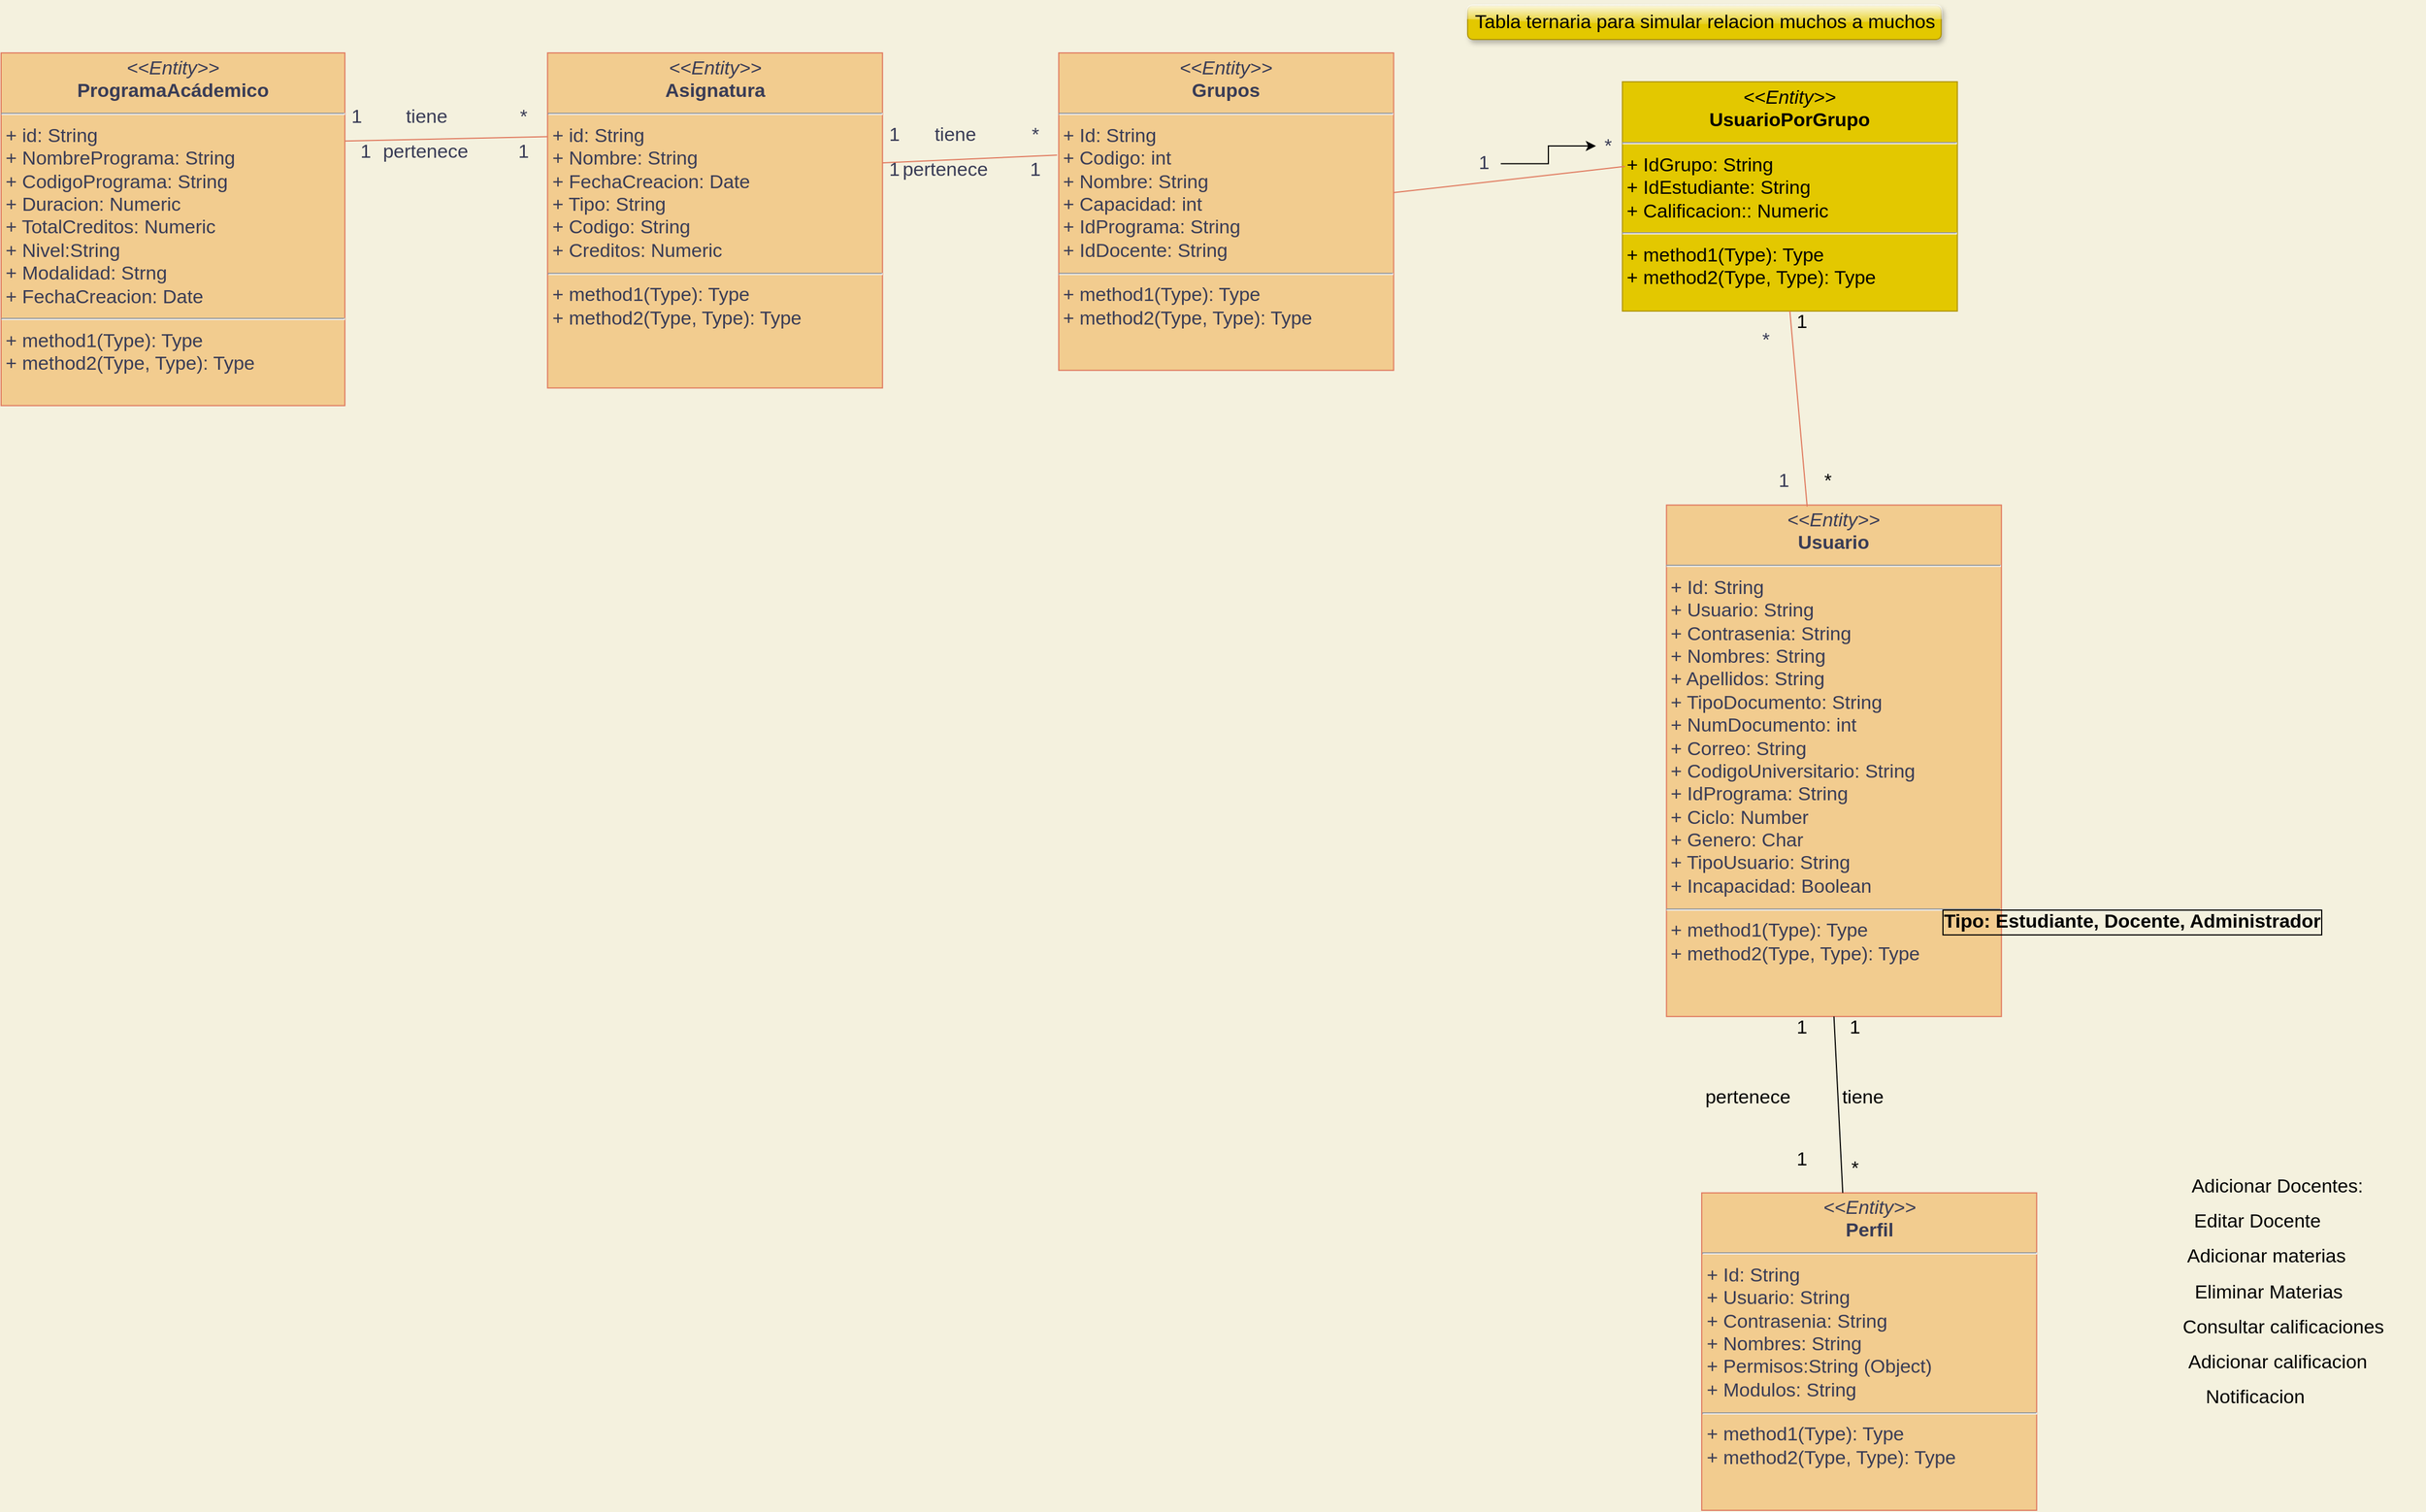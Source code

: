<mxfile>
    <diagram id="lKOiRMlYlnAecIGtzMKI" name="Página-1">
        <mxGraphModel dx="1980" dy="1150" grid="1" gridSize="10" guides="1" tooltips="1" connect="1" arrows="1" fold="1" page="1" pageScale="1" pageWidth="1169" pageHeight="827" background="#F4F1DE" math="0" shadow="0">
            <root>
                <mxCell id="0"/>
                <mxCell id="1" parent="0"/>
                <mxCell id="294" value="" style="group;fontSize=17;" vertex="1" connectable="0" parent="1">
                    <mxGeometry x="160" y="80" width="2150" height="1330" as="geometry"/>
                </mxCell>
                <mxCell id="17" value="&lt;p style=&quot;margin: 4px 0px 0px; text-align: center; font-size: 17px;&quot;&gt;&lt;i style=&quot;font-size: 17px;&quot;&gt;&amp;lt;&amp;lt;Entity&amp;gt;&amp;gt;&lt;/i&gt;&lt;br style=&quot;font-size: 17px;&quot;&gt;&lt;b style=&quot;font-size: 17px;&quot;&gt;Perfil&lt;/b&gt;&lt;/p&gt;&lt;hr style=&quot;font-size: 17px;&quot;&gt;&lt;p style=&quot;margin: 0px 0px 0px 4px; font-size: 17px;&quot;&gt;&lt;span style=&quot;text-align: center; font-size: 17px;&quot;&gt;+ Id: String&lt;/span&gt;&lt;br style=&quot;text-align: center; font-size: 17px;&quot;&gt;&lt;span style=&quot;text-align: center; font-size: 17px;&quot;&gt;+ Usuario: String&lt;/span&gt;&lt;br style=&quot;text-align: center; font-size: 17px;&quot;&gt;&lt;span style=&quot;text-align: center; font-size: 17px;&quot;&gt;+ Contrasenia: String&lt;/span&gt;&lt;br style=&quot;text-align: center; font-size: 17px;&quot;&gt;&lt;span style=&quot;text-align: center; font-size: 17px;&quot;&gt;+ Nombres: String&lt;/span&gt;&lt;/p&gt;&lt;p style=&quot;margin: 0px 0px 0px 4px; font-size: 17px;&quot;&gt;&lt;span style=&quot;text-align: center; font-size: 17px;&quot;&gt;+ Permisos:String (Object)&lt;/span&gt;&lt;/p&gt;&lt;p style=&quot;margin: 0px 0px 0px 4px; font-size: 17px;&quot;&gt;&lt;span style=&quot;text-align: center; font-size: 17px;&quot;&gt;+ Modulos: String&lt;/span&gt;&lt;/p&gt;&lt;hr style=&quot;font-size: 17px;&quot;&gt;&lt;p style=&quot;margin: 0px 0px 0px 4px; font-size: 17px;&quot;&gt;+ method1(Type): Type&lt;br style=&quot;font-size: 17px;&quot;&gt;+ method2(Type, Type): Type&lt;/p&gt;" style="verticalAlign=top;align=left;overflow=fill;fontSize=17;fontFamily=Helvetica;html=1;fillColor=#F2CC8F;strokeColor=#E07A5F;fontColor=#393C56;" parent="294" vertex="1">
                    <mxGeometry x="1508.545" y="1058.353" width="297.091" height="281.647" as="geometry"/>
                </mxCell>
                <mxCell id="18" value="&lt;p style=&quot;margin: 4px 0px 0px; text-align: center; font-size: 17px;&quot;&gt;&lt;i style=&quot;font-size: 17px;&quot;&gt;&amp;lt;&amp;lt;Entity&amp;gt;&amp;gt;&lt;/i&gt;&lt;br style=&quot;font-size: 17px;&quot;&gt;&lt;b style=&quot;font-size: 17px;&quot;&gt;Usuario&lt;/b&gt;&lt;/p&gt;&lt;hr style=&quot;font-size: 17px;&quot;&gt;&lt;p style=&quot;margin: 0px 0px 0px 4px; font-size: 17px;&quot;&gt;&lt;span style=&quot;text-align: center; font-size: 17px;&quot;&gt;+ Id: String&lt;/span&gt;&lt;br style=&quot;text-align: center; font-size: 17px;&quot;&gt;&lt;span style=&quot;text-align: center; font-size: 17px;&quot;&gt;+ Usuario: String&lt;/span&gt;&lt;br style=&quot;text-align: center; font-size: 17px;&quot;&gt;&lt;span style=&quot;text-align: center; font-size: 17px;&quot;&gt;+ Contrasenia: String&lt;/span&gt;&lt;br style=&quot;text-align: center; font-size: 17px;&quot;&gt;&lt;span style=&quot;text-align: center; font-size: 17px;&quot;&gt;+ Nombres: String&lt;/span&gt;&lt;br style=&quot;text-align: center; font-size: 17px;&quot;&gt;&lt;span style=&quot;text-align: center; font-size: 17px;&quot;&gt;+ Apellidos: String&lt;/span&gt;&lt;br style=&quot;text-align: center; font-size: 17px;&quot;&gt;&lt;span style=&quot;text-align: center; font-size: 17px;&quot;&gt;+ TipoDocumento: String&lt;/span&gt;&lt;br style=&quot;text-align: center; font-size: 17px;&quot;&gt;&lt;span style=&quot;text-align: center; font-size: 17px;&quot;&gt;+ NumDocumento: int&lt;/span&gt;&lt;br style=&quot;text-align: center; font-size: 17px;&quot;&gt;&lt;span style=&quot;text-align: center; font-size: 17px;&quot;&gt;+ Correo: String&lt;/span&gt;&lt;br style=&quot;text-align: center; font-size: 17px;&quot;&gt;&lt;span style=&quot;text-align: center; font-size: 17px;&quot;&gt;+ CodigoUniversitario: String&lt;/span&gt;&lt;br style=&quot;text-align: center; font-size: 17px;&quot;&gt;&lt;span style=&quot;text-align: center; font-size: 17px;&quot;&gt;+ IdPrograma: String&lt;/span&gt;&lt;br style=&quot;text-align: center; font-size: 17px;&quot;&gt;&lt;span style=&quot;text-align: center; font-size: 17px;&quot;&gt;+ Ciclo: Number&lt;/span&gt;&lt;br style=&quot;text-align: center; font-size: 17px;&quot;&gt;&lt;span style=&quot;text-align: center; font-size: 17px;&quot;&gt;+ Genero: Char&lt;/span&gt;&lt;br style=&quot;font-size: 17px;&quot;&gt;&lt;/p&gt;&lt;p style=&quot;margin: 0px 0px 0px 4px; font-size: 17px;&quot;&gt;&lt;span style=&quot;text-align: center; font-size: 17px;&quot;&gt;+ TipoUsuario: String&lt;/span&gt;&lt;/p&gt;&lt;p style=&quot;margin: 0px 0px 0px 4px; font-size: 17px;&quot;&gt;&lt;span style=&quot;text-align: center; font-size: 17px;&quot;&gt;+ Incapacidad: Boolean&lt;/span&gt;&lt;/p&gt;&lt;hr style=&quot;font-size: 17px;&quot;&gt;&lt;p style=&quot;margin: 0px 0px 0px 4px; font-size: 17px;&quot;&gt;+ method1(Type): Type&lt;br style=&quot;font-size: 17px;&quot;&gt;+ method2(Type, Type): Type&lt;/p&gt;" style="verticalAlign=top;align=left;overflow=fill;fontSize=17;fontFamily=Helvetica;html=1;fillColor=#F2CC8F;strokeColor=#E07A5F;fontColor=#393C56;" parent="294" vertex="1">
                    <mxGeometry x="1477.273" y="448.118" width="297.091" height="453.765" as="geometry"/>
                </mxCell>
                <mxCell id="19" value="&lt;p style=&quot;margin: 4px 0px 0px; text-align: center; font-size: 17px;&quot;&gt;&lt;i style=&quot;font-size: 17px;&quot;&gt;&amp;lt;&amp;lt;Entity&amp;gt;&amp;gt;&lt;/i&gt;&lt;br style=&quot;font-size: 17px;&quot;&gt;&lt;b style=&quot;font-size: 17px;&quot;&gt;ProgramaAcádemico&lt;/b&gt;&lt;/p&gt;&lt;hr style=&quot;font-size: 17px;&quot;&gt;&lt;p style=&quot;margin: 0px 0px 0px 4px; font-size: 17px;&quot;&gt;&lt;span style=&quot;text-align: center; font-size: 17px;&quot;&gt;+ id: String&lt;/span&gt;&lt;br style=&quot;text-align: center; font-size: 17px;&quot;&gt;&lt;span style=&quot;text-align: center; font-size: 17px;&quot;&gt;+ N&lt;/span&gt;&lt;span style=&quot;text-align: center; font-size: 17px;&quot;&gt;ombrePrograma: String&lt;/span&gt;&lt;br style=&quot;text-align: center; font-size: 17px;&quot;&gt;&lt;span style=&quot;text-align: center; font-size: 17px;&quot;&gt;+ C&lt;/span&gt;&lt;span style=&quot;text-align: center; font-size: 17px;&quot;&gt;odigoPrograma: String&lt;/span&gt;&lt;br style=&quot;font-size: 17px;&quot;&gt;&lt;/p&gt;&lt;p style=&quot;margin: 0px 0px 0px 4px; font-size: 17px;&quot;&gt;&lt;span style=&quot;text-align: center; font-size: 17px;&quot;&gt;+ Duracion: Numeric&lt;/span&gt;&lt;/p&gt;&lt;p style=&quot;margin: 0px 0px 0px 4px; font-size: 17px;&quot;&gt;&lt;span style=&quot;text-align: center; font-size: 17px;&quot;&gt;+ TotalCreditos: Numeric&lt;/span&gt;&lt;/p&gt;&lt;p style=&quot;margin: 0px 0px 0px 4px; font-size: 17px;&quot;&gt;&lt;span style=&quot;text-align: center; font-size: 17px;&quot;&gt;+ Nivel:String&lt;/span&gt;&lt;/p&gt;&lt;p style=&quot;margin: 0px 0px 0px 4px; font-size: 17px;&quot;&gt;&lt;span style=&quot;text-align: center; font-size: 17px;&quot;&gt;+ Modalidad: Strng&lt;/span&gt;&lt;/p&gt;&lt;p style=&quot;margin: 0px 0px 0px 4px; font-size: 17px;&quot;&gt;&lt;span style=&quot;text-align: center; font-size: 17px;&quot;&gt;+ FechaCreacion: Date&lt;/span&gt;&lt;/p&gt;&lt;hr style=&quot;font-size: 17px;&quot;&gt;&lt;p style=&quot;margin: 0px 0px 0px 4px; font-size: 17px;&quot;&gt;+ method1(Type): Type&lt;br style=&quot;font-size: 17px;&quot;&gt;+ method2(Type, Type): Type&lt;/p&gt;" style="verticalAlign=top;align=left;overflow=fill;fontSize=17;fontFamily=Helvetica;html=1;fillColor=#F2CC8F;strokeColor=#E07A5F;fontColor=#393C56;" parent="294" vertex="1">
                    <mxGeometry y="46.941" width="304.909" height="312.941" as="geometry"/>
                </mxCell>
                <mxCell id="20" value="&lt;p style=&quot;margin: 4px 0px 0px; text-align: center; font-size: 17px;&quot;&gt;&lt;i style=&quot;font-size: 17px;&quot;&gt;&amp;lt;&amp;lt;&lt;/i&gt;&lt;i style=&quot;font-size: 17px;&quot;&gt;Entity&lt;/i&gt;&lt;i style=&quot;font-size: 17px;&quot;&gt;&amp;gt;&amp;gt;&lt;/i&gt;&lt;br style=&quot;font-size: 17px;&quot;&gt;&lt;b style=&quot;font-size: 17px;&quot;&gt;Grupos&lt;/b&gt;&lt;/p&gt;&lt;hr style=&quot;font-size: 17px;&quot;&gt;&lt;p style=&quot;margin: 0px 0px 0px 4px; font-size: 17px;&quot;&gt;&lt;span style=&quot;text-align: center; font-size: 17px;&quot;&gt;+ Id: String&lt;/span&gt;&lt;br style=&quot;text-align: center; font-size: 17px;&quot;&gt;&lt;span style=&quot;text-align: center; font-size: 17px;&quot;&gt;+ Codigo: int&lt;/span&gt;&lt;br style=&quot;text-align: center; font-size: 17px;&quot;&gt;&lt;span style=&quot;text-align: center; font-size: 17px;&quot;&gt;+ Nombre: String&lt;/span&gt;&lt;br style=&quot;text-align: center; font-size: 17px;&quot;&gt;&lt;span style=&quot;text-align: center; font-size: 17px;&quot;&gt;+ Capacidad: int&lt;/span&gt;&lt;br style=&quot;text-align: center; font-size: 17px;&quot;&gt;&lt;span style=&quot;text-align: center; font-size: 17px;&quot;&gt;+ IdPrograma: String&lt;/span&gt;&lt;br style=&quot;text-align: center; font-size: 17px;&quot;&gt;&lt;span style=&quot;text-align: center; font-size: 17px;&quot;&gt;+ IdDocente: String&lt;/span&gt;&lt;br style=&quot;font-size: 17px;&quot;&gt;&lt;/p&gt;&lt;hr style=&quot;font-size: 17px;&quot;&gt;&lt;p style=&quot;margin: 0px 0px 0px 4px; font-size: 17px;&quot;&gt;+ method1(Type): Type&lt;br style=&quot;font-size: 17px;&quot;&gt;+ method2(Type, Type): Type&lt;/p&gt;" style="verticalAlign=top;align=left;overflow=fill;fontSize=17;fontFamily=Helvetica;html=1;fillColor=#F2CC8F;strokeColor=#E07A5F;fontColor=#393C56;" parent="294" vertex="1">
                    <mxGeometry x="938.182" y="46.941" width="297.091" height="281.647" as="geometry"/>
                </mxCell>
                <mxCell id="23" value="&lt;p style=&quot;margin: 4px 0px 0px; text-align: center; font-size: 17px;&quot;&gt;&lt;i style=&quot;font-size: 17px;&quot;&gt;&amp;lt;&amp;lt;Entity&amp;gt;&amp;gt;&lt;/i&gt;&lt;br style=&quot;font-size: 17px;&quot;&gt;&lt;b style=&quot;font-size: 17px;&quot;&gt;Asignatura&lt;/b&gt;&lt;/p&gt;&lt;hr style=&quot;font-size: 17px;&quot;&gt;&lt;p style=&quot;margin: 0px 0px 0px 4px; font-size: 17px;&quot;&gt;+ id: String&lt;br style=&quot;font-size: 17px;&quot;&gt;+ Nombre: String&lt;/p&gt;&lt;p style=&quot;margin: 0px 0px 0px 4px; font-size: 17px;&quot;&gt;+ FechaCreacion: Date&lt;/p&gt;&lt;p style=&quot;margin: 0px 0px 0px 4px; font-size: 17px;&quot;&gt;+ Tipo: String&lt;/p&gt;&lt;p style=&quot;margin: 0px 0px 0px 4px; font-size: 17px;&quot;&gt;+ Codigo: String&lt;/p&gt;&lt;p style=&quot;margin: 0px 0px 0px 4px; font-size: 17px;&quot;&gt;+ Creditos: Numeric&lt;/p&gt;&lt;hr style=&quot;font-size: 17px;&quot;&gt;&lt;p style=&quot;margin: 0px 0px 0px 4px; font-size: 17px;&quot;&gt;+ method1(Type): Type&lt;br style=&quot;font-size: 17px;&quot;&gt;+ method2(Type, Type): Type&lt;/p&gt;" style="verticalAlign=top;align=left;overflow=fill;fontSize=17;fontFamily=Helvetica;html=1;fillColor=#F2CC8F;strokeColor=#E07A5F;fontColor=#393C56;" parent="294" vertex="1">
                    <mxGeometry x="484.727" y="46.941" width="297.091" height="297.294" as="geometry"/>
                </mxCell>
                <mxCell id="30" value="" style="endArrow=none;html=1;exitX=1;exitY=0.25;exitDx=0;exitDy=0;entryX=0;entryY=0.25;entryDx=0;entryDy=0;labelBackgroundColor=#F4F1DE;strokeColor=#E07A5F;fontColor=#393C56;fontSize=17;" parent="294" source="19" target="23" edge="1">
                    <mxGeometry width="50" height="50" relative="1" as="geometry">
                        <mxPoint x="609.818" y="140.824" as="sourcePoint"/>
                        <mxPoint x="688" y="62.588" as="targetPoint"/>
                    </mxGeometry>
                </mxCell>
                <mxCell id="31" value="1" style="text;html=1;align=center;verticalAlign=middle;resizable=0;points=[];autosize=1;strokeColor=none;fontColor=#393C56;fontSize=17;" parent="294" vertex="1">
                    <mxGeometry x="299.909" y="88.882" width="30" height="30" as="geometry"/>
                </mxCell>
                <mxCell id="32" value="*" style="text;html=1;align=center;verticalAlign=middle;resizable=0;points=[];autosize=1;strokeColor=none;fontColor=#393C56;fontSize=17;" parent="294" vertex="1">
                    <mxGeometry x="453.455" y="88.882" width="20" height="30" as="geometry"/>
                </mxCell>
                <mxCell id="34" value="1" style="text;html=1;align=center;verticalAlign=middle;resizable=0;points=[];autosize=1;strokeColor=none;fontColor=#393C56;fontSize=17;" parent="294" vertex="1">
                    <mxGeometry x="448.455" y="120.176" width="30" height="30" as="geometry"/>
                </mxCell>
                <mxCell id="36" value="tiene" style="text;html=1;align=center;verticalAlign=middle;resizable=0;points=[];autosize=1;strokeColor=none;fontColor=#393C56;fontSize=17;" parent="294" vertex="1">
                    <mxGeometry x="351.818" y="88.882" width="50" height="30" as="geometry"/>
                </mxCell>
                <mxCell id="37" value="1" style="text;html=1;align=center;verticalAlign=middle;resizable=0;points=[];autosize=1;strokeColor=none;fontColor=#393C56;fontSize=17;" parent="294" vertex="1">
                    <mxGeometry x="307.727" y="120.176" width="30" height="30" as="geometry"/>
                </mxCell>
                <mxCell id="38" value="pertenece" style="text;html=1;align=center;verticalAlign=middle;resizable=0;points=[];autosize=1;strokeColor=none;fontColor=#393C56;fontSize=17;" parent="294" vertex="1">
                    <mxGeometry x="331.182" y="120.176" width="90" height="30" as="geometry"/>
                </mxCell>
                <mxCell id="42" value="" style="endArrow=none;html=1;entryX=-0.005;entryY=0.322;entryDx=0;entryDy=0;entryPerimeter=0;exitX=1;exitY=0.328;exitDx=0;exitDy=0;exitPerimeter=0;labelBackgroundColor=#F4F1DE;strokeColor=#E07A5F;fontColor=#393C56;fontSize=17;" parent="294" source="23" target="20" edge="1">
                    <mxGeometry width="50" height="50" relative="1" as="geometry">
                        <mxPoint x="781.818" y="125.176" as="sourcePoint"/>
                        <mxPoint x="953.818" y="128.306" as="targetPoint"/>
                    </mxGeometry>
                </mxCell>
                <mxCell id="43" value="1" style="text;html=1;align=center;verticalAlign=middle;resizable=0;points=[];autosize=1;strokeColor=none;fontColor=#393C56;fontSize=17;" parent="294" vertex="1">
                    <mxGeometry x="776.818" y="104.529" width="30" height="30" as="geometry"/>
                </mxCell>
                <mxCell id="44" value="*" style="text;html=1;align=center;verticalAlign=middle;resizable=0;points=[];autosize=1;strokeColor=none;fontColor=#393C56;fontSize=17;" parent="294" vertex="1">
                    <mxGeometry x="906.909" y="104.529" width="20" height="30" as="geometry"/>
                </mxCell>
                <mxCell id="45" value="tiene" style="text;html=1;align=center;verticalAlign=middle;resizable=0;points=[];autosize=1;strokeColor=none;fontColor=#393C56;fontSize=17;" parent="294" vertex="1">
                    <mxGeometry x="820.909" y="104.529" width="50" height="30" as="geometry"/>
                </mxCell>
                <mxCell id="47" value="pertenece" style="text;html=1;align=center;verticalAlign=middle;resizable=0;points=[];autosize=1;strokeColor=none;fontColor=#393C56;fontSize=17;" parent="294" vertex="1">
                    <mxGeometry x="792.455" y="135.824" width="90" height="30" as="geometry"/>
                </mxCell>
                <mxCell id="48" value="1" style="text;html=1;align=center;verticalAlign=middle;resizable=0;points=[];autosize=1;strokeColor=none;fontColor=#393C56;fontSize=17;" parent="294" vertex="1">
                    <mxGeometry x="776.818" y="135.824" width="30" height="30" as="geometry"/>
                </mxCell>
                <mxCell id="49" value="1" style="text;html=1;align=center;verticalAlign=middle;resizable=0;points=[];autosize=1;strokeColor=none;fontColor=#393C56;fontSize=17;" parent="294" vertex="1">
                    <mxGeometry x="901.909" y="135.824" width="30" height="30" as="geometry"/>
                </mxCell>
                <mxCell id="248" value="&lt;p style=&quot;margin: 4px 0px 0px; text-align: center; font-size: 17px;&quot;&gt;&lt;i style=&quot;font-size: 17px;&quot;&gt;&amp;lt;&amp;lt;Entity&amp;gt;&amp;gt;&lt;/i&gt;&lt;br style=&quot;font-size: 17px;&quot;&gt;&lt;b style=&quot;font-size: 17px;&quot;&gt;UsuarioPorGrupo&lt;/b&gt;&lt;/p&gt;&lt;hr style=&quot;font-size: 17px;&quot;&gt;&lt;p style=&quot;margin: 0px 0px 0px 4px; font-size: 17px;&quot;&gt;&lt;span style=&quot;text-align: center; font-size: 17px;&quot;&gt;+ IdGrupo: String&lt;/span&gt;&lt;br style=&quot;text-align: center; font-size: 17px;&quot;&gt;&lt;span style=&quot;text-align: center; font-size: 17px;&quot;&gt;+ IdEstudiante: String&lt;/span&gt;&lt;br style=&quot;font-size: 17px;&quot;&gt;&lt;/p&gt;&lt;p style=&quot;margin: 0px 0px 0px 4px; font-size: 17px;&quot;&gt;+ Calificacion:: Numeric&lt;span style=&quot;text-align: center; font-size: 17px;&quot;&gt;&lt;br style=&quot;font-size: 17px;&quot;&gt;&lt;/span&gt;&lt;/p&gt;&lt;hr style=&quot;font-size: 17px;&quot;&gt;&lt;p style=&quot;margin: 0px 0px 0px 4px; font-size: 17px;&quot;&gt;+ method1(Type): Type&lt;br style=&quot;font-size: 17px;&quot;&gt;+ method2(Type, Type): Type&lt;/p&gt;&lt;p style=&quot;margin: 0px 0px 0px 4px; font-size: 17px;&quot;&gt;&lt;br style=&quot;font-size: 17px;&quot;&gt;&lt;/p&gt;" style="verticalAlign=top;align=left;overflow=fill;fontSize=17;fontFamily=Helvetica;html=1;fillColor=#e3c800;strokeColor=#B09500;fontColor=#000000;rounded=0;shadow=0;sketch=0;glass=0;" parent="294" vertex="1">
                    <mxGeometry x="1438.182" y="72.588" width="297.091" height="203.412" as="geometry"/>
                </mxCell>
                <mxCell id="249" value="" style="endArrow=none;html=1;entryX=0.008;entryY=0.369;entryDx=0;entryDy=0;entryPerimeter=0;labelBackgroundColor=#F4F1DE;strokeColor=#E07A5F;fontColor=#393C56;fontSize=17;" parent="294" target="248" edge="1" source="20">
                    <mxGeometry width="50" height="50" relative="1" as="geometry">
                        <mxPoint x="1305.273" y="166.471" as="sourcePoint"/>
                        <mxPoint x="1383.455" y="88.235" as="targetPoint"/>
                    </mxGeometry>
                </mxCell>
                <mxCell id="295" value="" style="edgeStyle=orthogonalEdgeStyle;rounded=0;orthogonalLoop=1;jettySize=auto;html=1;fontSize=17;" edge="1" parent="294" source="250" target="251">
                    <mxGeometry relative="1" as="geometry"/>
                </mxCell>
                <mxCell id="250" value="1" style="text;html=1;align=center;verticalAlign=middle;resizable=0;points=[];autosize=1;strokeColor=none;fontColor=#393C56;fontSize=17;" parent="294" vertex="1">
                    <mxGeometry x="1300.273" y="130.176" width="30" height="30" as="geometry"/>
                </mxCell>
                <mxCell id="251" value="*" style="text;html=1;align=center;verticalAlign=middle;resizable=0;points=[];autosize=1;strokeColor=none;fontColor=#393C56;fontSize=17;" parent="294" vertex="1">
                    <mxGeometry x="1414.727" y="114.529" width="20" height="30" as="geometry"/>
                </mxCell>
                <mxCell id="252" value="" style="endArrow=none;html=1;entryX=0.5;entryY=1;entryDx=0;entryDy=0;exitX=0.42;exitY=0.003;exitDx=0;exitDy=0;exitPerimeter=0;labelBackgroundColor=#F4F1DE;strokeColor=#E07A5F;fontColor=#393C56;fontSize=17;" parent="294" source="18" target="248" edge="1">
                    <mxGeometry width="50" height="50" relative="1" as="geometry">
                        <mxPoint x="1586.727" y="432.471" as="sourcePoint"/>
                        <mxPoint x="1664.909" y="354.235" as="targetPoint"/>
                    </mxGeometry>
                </mxCell>
                <mxCell id="253" value="*" style="text;html=1;align=center;verticalAlign=middle;resizable=0;points=[];autosize=1;strokeColor=none;fontColor=#393C56;fontSize=17;" parent="294" vertex="1">
                    <mxGeometry x="1555.455" y="286.647" width="20" height="30" as="geometry"/>
                </mxCell>
                <mxCell id="254" value="1" style="text;html=1;align=center;verticalAlign=middle;resizable=0;points=[];autosize=1;strokeColor=none;fontColor=#393C56;fontSize=17;" parent="294" vertex="1">
                    <mxGeometry x="1566.091" y="411.824" width="30" height="30" as="geometry"/>
                </mxCell>
                <mxCell id="255" value="Tabla ternaria para simular relacion muchos a muchos" style="text;html=1;align=center;verticalAlign=middle;resizable=0;points=[];autosize=1;strokeColor=#B09500;fillColor=#e3c800;fontColor=#000000;rounded=1;shadow=1;glass=1;sketch=0;fontSize=17;" parent="294" vertex="1">
                    <mxGeometry x="1300.909" y="5" width="420" height="30" as="geometry"/>
                </mxCell>
                <mxCell id="275" value="&lt;font color=&quot;#000000&quot; style=&quot;font-size: 17px;&quot;&gt;Tipo: Estudiante, Docente, Administrador&lt;/font&gt;" style="text;html=1;align=center;verticalAlign=middle;resizable=0;points=[];autosize=1;strokeColor=none;fontSize=17;fontStyle=1;labelBorderColor=#000000;" parent="294" vertex="1">
                    <mxGeometry x="1715.273" y="803" width="350" height="30" as="geometry"/>
                </mxCell>
                <mxCell id="277" value="&lt;font color=&quot;#000000&quot; style=&quot;font-size: 17px;&quot;&gt;*&lt;/font&gt;" style="text;html=1;align=center;verticalAlign=middle;resizable=0;points=[];autosize=1;strokeColor=none;fontSize=17;" parent="294" vertex="1">
                    <mxGeometry x="1610.182" y="411.824" width="20" height="30" as="geometry"/>
                </mxCell>
                <mxCell id="278" value="1" style="text;html=1;align=center;verticalAlign=middle;resizable=0;points=[];autosize=1;strokeColor=none;fontSize=17;fontColor=#000000;" parent="294" vertex="1">
                    <mxGeometry x="1581.727" y="271" width="30" height="30" as="geometry"/>
                </mxCell>
                <mxCell id="279" value="" style="endArrow=none;html=1;fontSize=17;exitX=0.421;exitY=0;exitDx=0;exitDy=0;exitPerimeter=0;fontColor=#000000;labelBackgroundColor=#000000;strokeColor=#000000;" parent="294" source="17" edge="1">
                    <mxGeometry width="50" height="50" relative="1" as="geometry">
                        <mxPoint x="1547.636" y="980.118" as="sourcePoint"/>
                        <mxPoint x="1625.818" y="901.882" as="targetPoint"/>
                    </mxGeometry>
                </mxCell>
                <mxCell id="280" value="*" style="text;html=1;align=center;verticalAlign=middle;resizable=0;points=[];autosize=1;strokeColor=none;fontSize=17;fontColor=#000000;" parent="294" vertex="1">
                    <mxGeometry x="1633.636" y="1022.059" width="20" height="30" as="geometry"/>
                </mxCell>
                <mxCell id="281" value="1" style="text;html=1;align=center;verticalAlign=middle;resizable=0;points=[];autosize=1;strokeColor=none;fontSize=17;fontColor=#000000;" parent="294" vertex="1">
                    <mxGeometry x="1628.636" y="896.882" width="30" height="30" as="geometry"/>
                </mxCell>
                <mxCell id="282" value="Adicionar Docentes:&amp;nbsp;" style="text;html=1;align=center;verticalAlign=middle;resizable=0;points=[];autosize=1;strokeColor=none;fontSize=17;fontColor=#000000;" parent="294" vertex="1">
                    <mxGeometry x="1936.364" y="1037.706" width="170" height="30" as="geometry"/>
                </mxCell>
                <mxCell id="283" value="Editar Docente" style="text;html=1;align=center;verticalAlign=middle;resizable=0;points=[];autosize=1;strokeColor=none;fontSize=17;fontColor=#000000;" parent="294" vertex="1">
                    <mxGeometry x="1936.364" y="1069" width="130" height="30" as="geometry"/>
                </mxCell>
                <mxCell id="284" value="Adicionar materias" style="text;html=1;align=center;verticalAlign=middle;resizable=0;points=[];autosize=1;strokeColor=none;fontSize=17;fontColor=#000000;" parent="294" vertex="1">
                    <mxGeometry x="1928.545" y="1100.294" width="160" height="30" as="geometry"/>
                </mxCell>
                <mxCell id="285" value="Eliminar Materias" style="text;html=1;align=center;verticalAlign=middle;resizable=0;points=[];autosize=1;strokeColor=none;fontSize=17;fontColor=#000000;" parent="294" vertex="1">
                    <mxGeometry x="1936.364" y="1131.588" width="150" height="30" as="geometry"/>
                </mxCell>
                <mxCell id="286" value="Consultar calificaciones" style="text;html=1;align=center;verticalAlign=middle;resizable=0;points=[];autosize=1;strokeColor=none;fontSize=17;fontColor=#000000;" parent="294" vertex="1">
                    <mxGeometry x="1928.545" y="1162.882" width="190" height="30" as="geometry"/>
                </mxCell>
                <mxCell id="287" value="tiene" style="text;html=1;align=center;verticalAlign=middle;resizable=0;points=[];autosize=1;strokeColor=none;fontSize=17;fontColor=#000000;" parent="294" vertex="1">
                    <mxGeometry x="1625.818" y="959.471" width="50" height="30" as="geometry"/>
                </mxCell>
                <mxCell id="289" value="1" style="text;html=1;align=center;verticalAlign=middle;resizable=0;points=[];autosize=1;strokeColor=none;fontSize=17;fontColor=#000000;" parent="294" vertex="1">
                    <mxGeometry x="1581.727" y="1014.235" width="30" height="30" as="geometry"/>
                </mxCell>
                <mxCell id="290" value="1" style="text;html=1;align=center;verticalAlign=middle;resizable=0;points=[];autosize=1;strokeColor=none;fontSize=17;fontColor=#000000;" parent="294" vertex="1">
                    <mxGeometry x="1581.727" y="896.882" width="30" height="30" as="geometry"/>
                </mxCell>
                <mxCell id="291" value="pertenece" style="text;html=1;align=center;verticalAlign=middle;resizable=0;points=[];autosize=1;strokeColor=none;fontSize=17;fontColor=#000000;" parent="294" vertex="1">
                    <mxGeometry x="1503.545" y="959.471" width="90" height="30" as="geometry"/>
                </mxCell>
                <mxCell id="292" value="Adicionar calificacion" style="text;html=1;align=center;verticalAlign=middle;resizable=0;points=[];autosize=1;strokeColor=none;fontSize=17;fontColor=#000000;" parent="294" vertex="1">
                    <mxGeometry x="1933.545" y="1194.176" width="170" height="30" as="geometry"/>
                </mxCell>
                <mxCell id="293" value="&lt;font color=&quot;#000000&quot; style=&quot;font-size: 17px;&quot;&gt;Notificacion&lt;/font&gt;" style="text;html=1;align=center;verticalAlign=middle;resizable=0;points=[];autosize=1;strokeColor=none;fontSize=17;" parent="294" vertex="1">
                    <mxGeometry x="1949.182" y="1225.471" width="100" height="30" as="geometry"/>
                </mxCell>
            </root>
        </mxGraphModel>
    </diagram>
</mxfile>